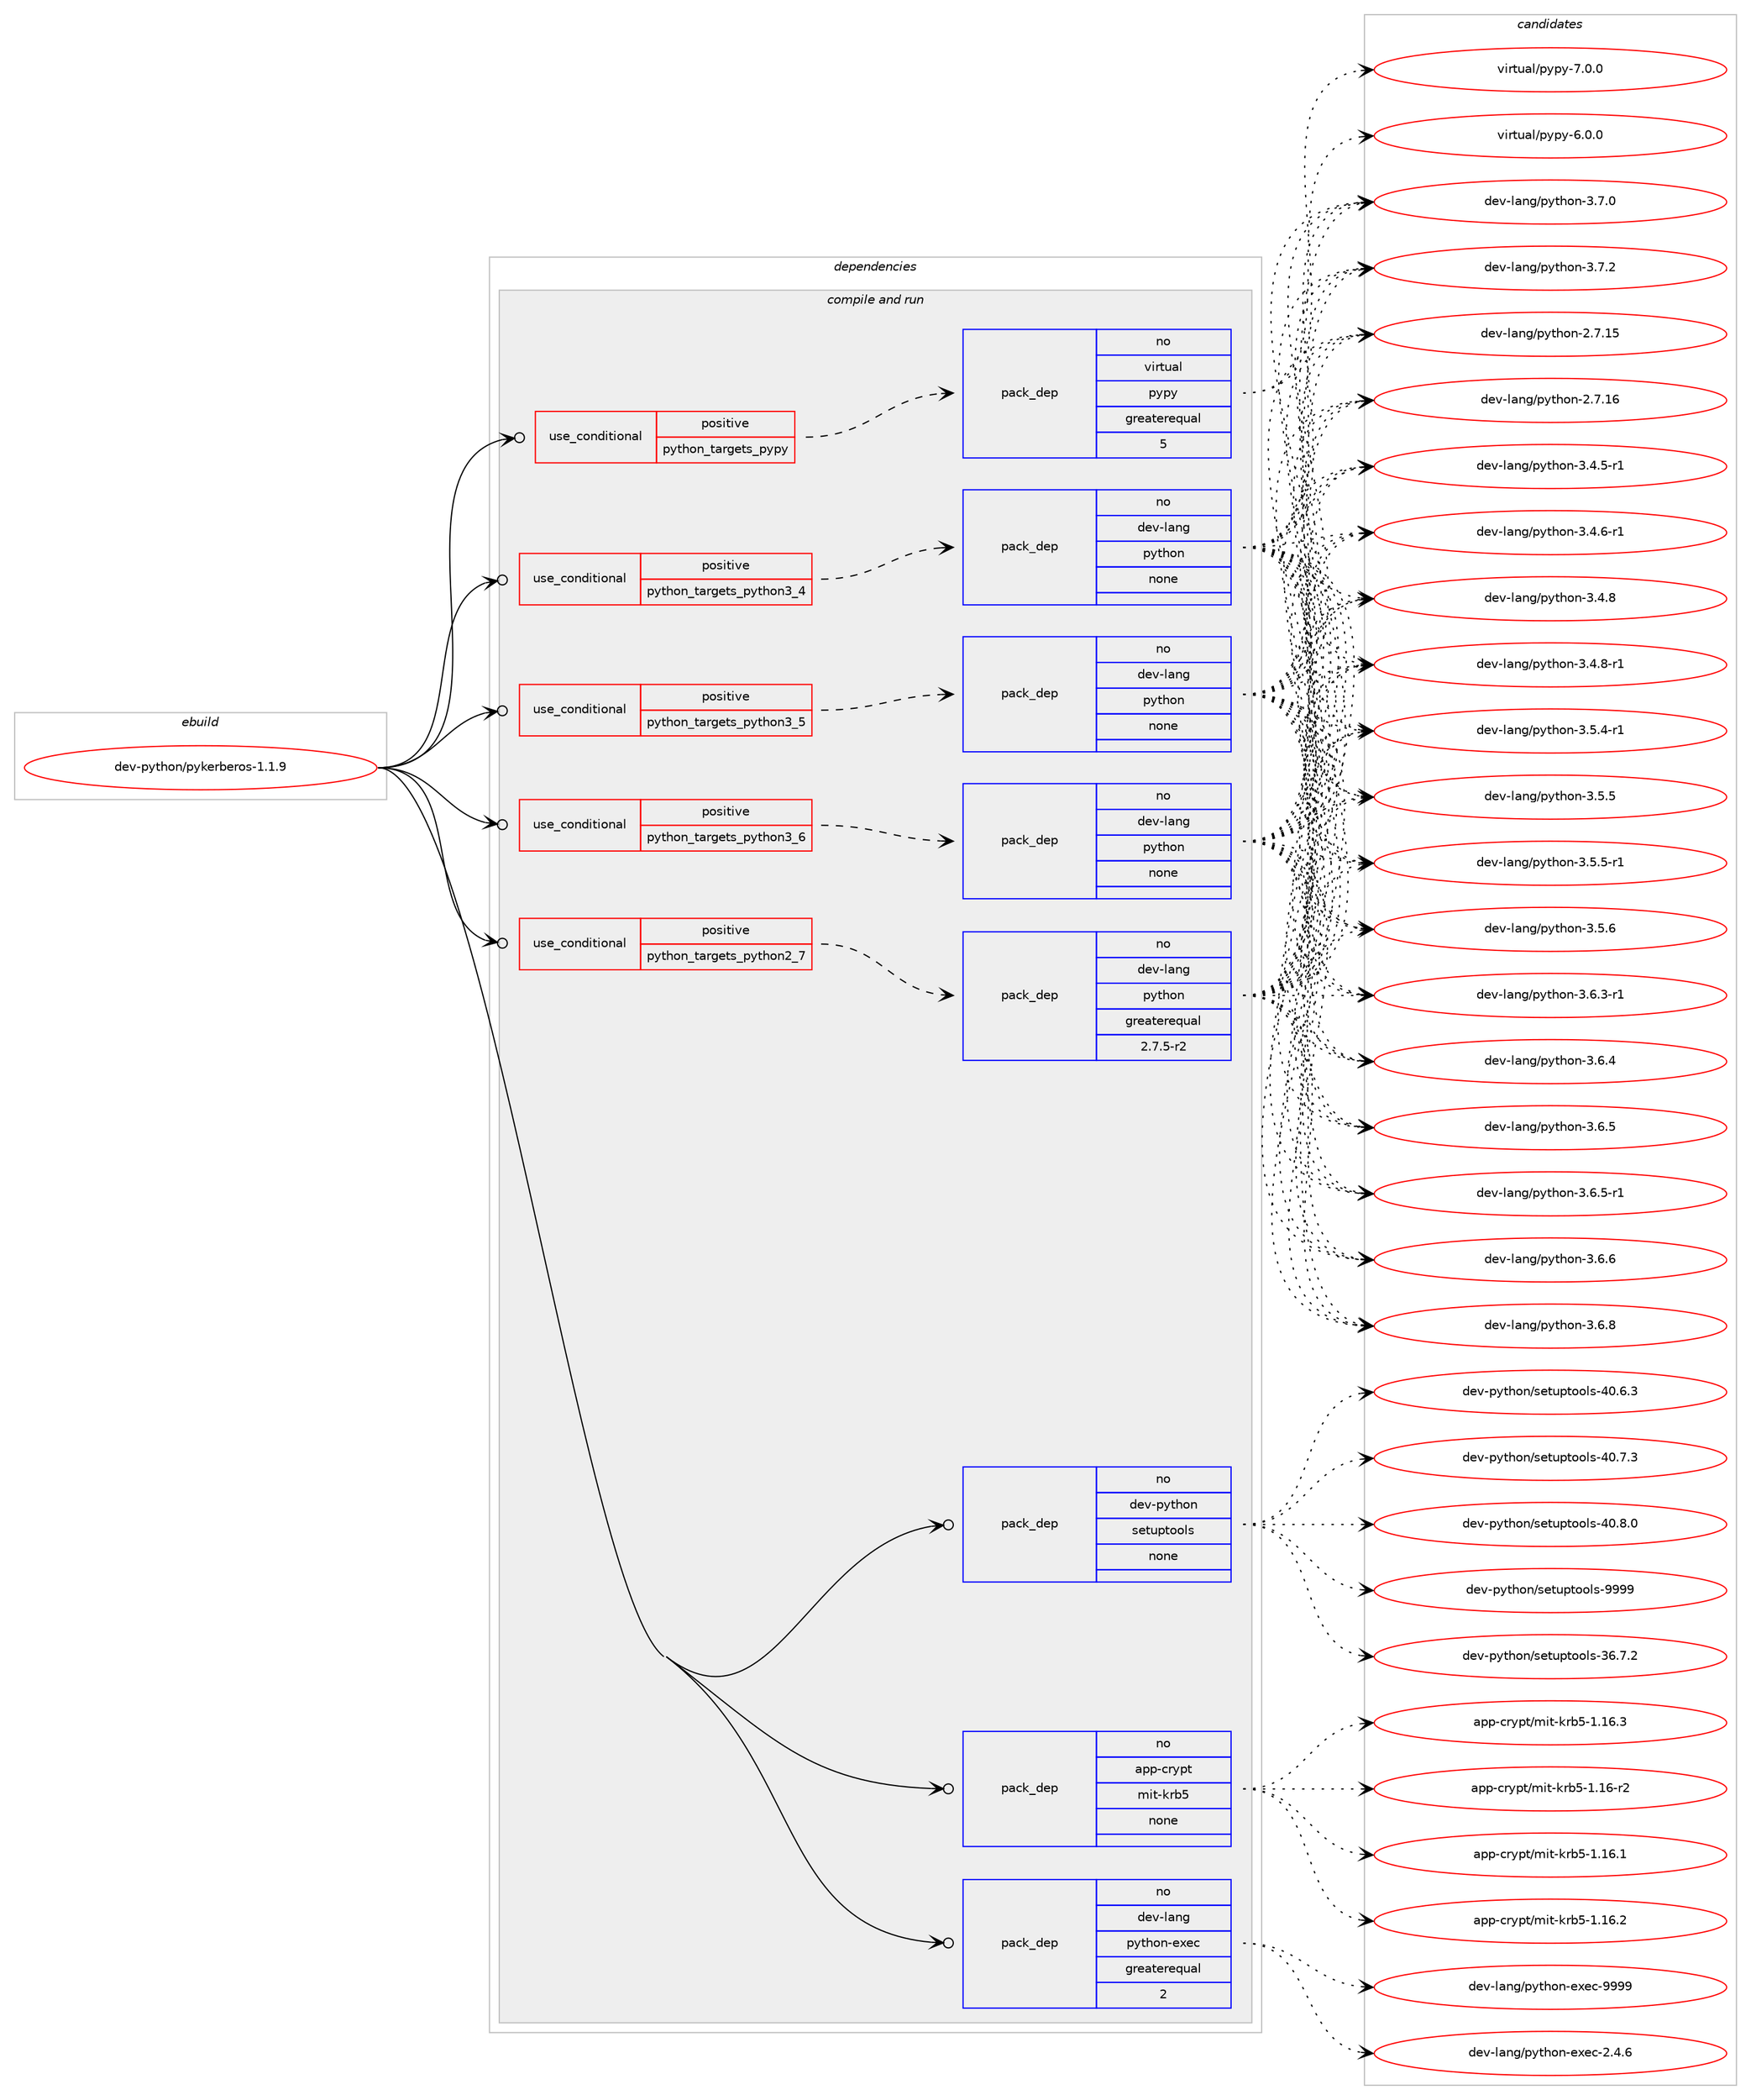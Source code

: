 digraph prolog {

# *************
# Graph options
# *************

newrank=true;
concentrate=true;
compound=true;
graph [rankdir=LR,fontname=Helvetica,fontsize=10,ranksep=1.5];#, ranksep=2.5, nodesep=0.2];
edge  [arrowhead=vee];
node  [fontname=Helvetica,fontsize=10];

# **********
# The ebuild
# **********

subgraph cluster_leftcol {
color=gray;
rank=same;
label=<<i>ebuild</i>>;
id [label="dev-python/pykerberos-1.1.9", color=red, width=4, href="../dev-python/pykerberos-1.1.9.svg"];
}

# ****************
# The dependencies
# ****************

subgraph cluster_midcol {
color=gray;
label=<<i>dependencies</i>>;
subgraph cluster_compile {
fillcolor="#eeeeee";
style=filled;
label=<<i>compile</i>>;
}
subgraph cluster_compileandrun {
fillcolor="#eeeeee";
style=filled;
label=<<i>compile and run</i>>;
subgraph cond381071 {
dependency1430106 [label=<<TABLE BORDER="0" CELLBORDER="1" CELLSPACING="0" CELLPADDING="4"><TR><TD ROWSPAN="3" CELLPADDING="10">use_conditional</TD></TR><TR><TD>positive</TD></TR><TR><TD>python_targets_pypy</TD></TR></TABLE>>, shape=none, color=red];
subgraph pack1025713 {
dependency1430107 [label=<<TABLE BORDER="0" CELLBORDER="1" CELLSPACING="0" CELLPADDING="4" WIDTH="220"><TR><TD ROWSPAN="6" CELLPADDING="30">pack_dep</TD></TR><TR><TD WIDTH="110">no</TD></TR><TR><TD>virtual</TD></TR><TR><TD>pypy</TD></TR><TR><TD>greaterequal</TD></TR><TR><TD>5</TD></TR></TABLE>>, shape=none, color=blue];
}
dependency1430106:e -> dependency1430107:w [weight=20,style="dashed",arrowhead="vee"];
}
id:e -> dependency1430106:w [weight=20,style="solid",arrowhead="odotvee"];
subgraph cond381072 {
dependency1430108 [label=<<TABLE BORDER="0" CELLBORDER="1" CELLSPACING="0" CELLPADDING="4"><TR><TD ROWSPAN="3" CELLPADDING="10">use_conditional</TD></TR><TR><TD>positive</TD></TR><TR><TD>python_targets_python2_7</TD></TR></TABLE>>, shape=none, color=red];
subgraph pack1025714 {
dependency1430109 [label=<<TABLE BORDER="0" CELLBORDER="1" CELLSPACING="0" CELLPADDING="4" WIDTH="220"><TR><TD ROWSPAN="6" CELLPADDING="30">pack_dep</TD></TR><TR><TD WIDTH="110">no</TD></TR><TR><TD>dev-lang</TD></TR><TR><TD>python</TD></TR><TR><TD>greaterequal</TD></TR><TR><TD>2.7.5-r2</TD></TR></TABLE>>, shape=none, color=blue];
}
dependency1430108:e -> dependency1430109:w [weight=20,style="dashed",arrowhead="vee"];
}
id:e -> dependency1430108:w [weight=20,style="solid",arrowhead="odotvee"];
subgraph cond381073 {
dependency1430110 [label=<<TABLE BORDER="0" CELLBORDER="1" CELLSPACING="0" CELLPADDING="4"><TR><TD ROWSPAN="3" CELLPADDING="10">use_conditional</TD></TR><TR><TD>positive</TD></TR><TR><TD>python_targets_python3_4</TD></TR></TABLE>>, shape=none, color=red];
subgraph pack1025715 {
dependency1430111 [label=<<TABLE BORDER="0" CELLBORDER="1" CELLSPACING="0" CELLPADDING="4" WIDTH="220"><TR><TD ROWSPAN="6" CELLPADDING="30">pack_dep</TD></TR><TR><TD WIDTH="110">no</TD></TR><TR><TD>dev-lang</TD></TR><TR><TD>python</TD></TR><TR><TD>none</TD></TR><TR><TD></TD></TR></TABLE>>, shape=none, color=blue];
}
dependency1430110:e -> dependency1430111:w [weight=20,style="dashed",arrowhead="vee"];
}
id:e -> dependency1430110:w [weight=20,style="solid",arrowhead="odotvee"];
subgraph cond381074 {
dependency1430112 [label=<<TABLE BORDER="0" CELLBORDER="1" CELLSPACING="0" CELLPADDING="4"><TR><TD ROWSPAN="3" CELLPADDING="10">use_conditional</TD></TR><TR><TD>positive</TD></TR><TR><TD>python_targets_python3_5</TD></TR></TABLE>>, shape=none, color=red];
subgraph pack1025716 {
dependency1430113 [label=<<TABLE BORDER="0" CELLBORDER="1" CELLSPACING="0" CELLPADDING="4" WIDTH="220"><TR><TD ROWSPAN="6" CELLPADDING="30">pack_dep</TD></TR><TR><TD WIDTH="110">no</TD></TR><TR><TD>dev-lang</TD></TR><TR><TD>python</TD></TR><TR><TD>none</TD></TR><TR><TD></TD></TR></TABLE>>, shape=none, color=blue];
}
dependency1430112:e -> dependency1430113:w [weight=20,style="dashed",arrowhead="vee"];
}
id:e -> dependency1430112:w [weight=20,style="solid",arrowhead="odotvee"];
subgraph cond381075 {
dependency1430114 [label=<<TABLE BORDER="0" CELLBORDER="1" CELLSPACING="0" CELLPADDING="4"><TR><TD ROWSPAN="3" CELLPADDING="10">use_conditional</TD></TR><TR><TD>positive</TD></TR><TR><TD>python_targets_python3_6</TD></TR></TABLE>>, shape=none, color=red];
subgraph pack1025717 {
dependency1430115 [label=<<TABLE BORDER="0" CELLBORDER="1" CELLSPACING="0" CELLPADDING="4" WIDTH="220"><TR><TD ROWSPAN="6" CELLPADDING="30">pack_dep</TD></TR><TR><TD WIDTH="110">no</TD></TR><TR><TD>dev-lang</TD></TR><TR><TD>python</TD></TR><TR><TD>none</TD></TR><TR><TD></TD></TR></TABLE>>, shape=none, color=blue];
}
dependency1430114:e -> dependency1430115:w [weight=20,style="dashed",arrowhead="vee"];
}
id:e -> dependency1430114:w [weight=20,style="solid",arrowhead="odotvee"];
subgraph pack1025718 {
dependency1430116 [label=<<TABLE BORDER="0" CELLBORDER="1" CELLSPACING="0" CELLPADDING="4" WIDTH="220"><TR><TD ROWSPAN="6" CELLPADDING="30">pack_dep</TD></TR><TR><TD WIDTH="110">no</TD></TR><TR><TD>app-crypt</TD></TR><TR><TD>mit-krb5</TD></TR><TR><TD>none</TD></TR><TR><TD></TD></TR></TABLE>>, shape=none, color=blue];
}
id:e -> dependency1430116:w [weight=20,style="solid",arrowhead="odotvee"];
subgraph pack1025719 {
dependency1430117 [label=<<TABLE BORDER="0" CELLBORDER="1" CELLSPACING="0" CELLPADDING="4" WIDTH="220"><TR><TD ROWSPAN="6" CELLPADDING="30">pack_dep</TD></TR><TR><TD WIDTH="110">no</TD></TR><TR><TD>dev-lang</TD></TR><TR><TD>python-exec</TD></TR><TR><TD>greaterequal</TD></TR><TR><TD>2</TD></TR></TABLE>>, shape=none, color=blue];
}
id:e -> dependency1430117:w [weight=20,style="solid",arrowhead="odotvee"];
subgraph pack1025720 {
dependency1430118 [label=<<TABLE BORDER="0" CELLBORDER="1" CELLSPACING="0" CELLPADDING="4" WIDTH="220"><TR><TD ROWSPAN="6" CELLPADDING="30">pack_dep</TD></TR><TR><TD WIDTH="110">no</TD></TR><TR><TD>dev-python</TD></TR><TR><TD>setuptools</TD></TR><TR><TD>none</TD></TR><TR><TD></TD></TR></TABLE>>, shape=none, color=blue];
}
id:e -> dependency1430118:w [weight=20,style="solid",arrowhead="odotvee"];
}
subgraph cluster_run {
fillcolor="#eeeeee";
style=filled;
label=<<i>run</i>>;
}
}

# **************
# The candidates
# **************

subgraph cluster_choices {
rank=same;
color=gray;
label=<<i>candidates</i>>;

subgraph choice1025713 {
color=black;
nodesep=1;
choice1181051141161179710847112121112121455446484648 [label="virtual/pypy-6.0.0", color=red, width=4,href="../virtual/pypy-6.0.0.svg"];
choice1181051141161179710847112121112121455546484648 [label="virtual/pypy-7.0.0", color=red, width=4,href="../virtual/pypy-7.0.0.svg"];
dependency1430107:e -> choice1181051141161179710847112121112121455446484648:w [style=dotted,weight="100"];
dependency1430107:e -> choice1181051141161179710847112121112121455546484648:w [style=dotted,weight="100"];
}
subgraph choice1025714 {
color=black;
nodesep=1;
choice10010111845108971101034711212111610411111045504655464953 [label="dev-lang/python-2.7.15", color=red, width=4,href="../dev-lang/python-2.7.15.svg"];
choice10010111845108971101034711212111610411111045504655464954 [label="dev-lang/python-2.7.16", color=red, width=4,href="../dev-lang/python-2.7.16.svg"];
choice1001011184510897110103471121211161041111104551465246534511449 [label="dev-lang/python-3.4.5-r1", color=red, width=4,href="../dev-lang/python-3.4.5-r1.svg"];
choice1001011184510897110103471121211161041111104551465246544511449 [label="dev-lang/python-3.4.6-r1", color=red, width=4,href="../dev-lang/python-3.4.6-r1.svg"];
choice100101118451089711010347112121116104111110455146524656 [label="dev-lang/python-3.4.8", color=red, width=4,href="../dev-lang/python-3.4.8.svg"];
choice1001011184510897110103471121211161041111104551465246564511449 [label="dev-lang/python-3.4.8-r1", color=red, width=4,href="../dev-lang/python-3.4.8-r1.svg"];
choice1001011184510897110103471121211161041111104551465346524511449 [label="dev-lang/python-3.5.4-r1", color=red, width=4,href="../dev-lang/python-3.5.4-r1.svg"];
choice100101118451089711010347112121116104111110455146534653 [label="dev-lang/python-3.5.5", color=red, width=4,href="../dev-lang/python-3.5.5.svg"];
choice1001011184510897110103471121211161041111104551465346534511449 [label="dev-lang/python-3.5.5-r1", color=red, width=4,href="../dev-lang/python-3.5.5-r1.svg"];
choice100101118451089711010347112121116104111110455146534654 [label="dev-lang/python-3.5.6", color=red, width=4,href="../dev-lang/python-3.5.6.svg"];
choice1001011184510897110103471121211161041111104551465446514511449 [label="dev-lang/python-3.6.3-r1", color=red, width=4,href="../dev-lang/python-3.6.3-r1.svg"];
choice100101118451089711010347112121116104111110455146544652 [label="dev-lang/python-3.6.4", color=red, width=4,href="../dev-lang/python-3.6.4.svg"];
choice100101118451089711010347112121116104111110455146544653 [label="dev-lang/python-3.6.5", color=red, width=4,href="../dev-lang/python-3.6.5.svg"];
choice1001011184510897110103471121211161041111104551465446534511449 [label="dev-lang/python-3.6.5-r1", color=red, width=4,href="../dev-lang/python-3.6.5-r1.svg"];
choice100101118451089711010347112121116104111110455146544654 [label="dev-lang/python-3.6.6", color=red, width=4,href="../dev-lang/python-3.6.6.svg"];
choice100101118451089711010347112121116104111110455146544656 [label="dev-lang/python-3.6.8", color=red, width=4,href="../dev-lang/python-3.6.8.svg"];
choice100101118451089711010347112121116104111110455146554648 [label="dev-lang/python-3.7.0", color=red, width=4,href="../dev-lang/python-3.7.0.svg"];
choice100101118451089711010347112121116104111110455146554650 [label="dev-lang/python-3.7.2", color=red, width=4,href="../dev-lang/python-3.7.2.svg"];
dependency1430109:e -> choice10010111845108971101034711212111610411111045504655464953:w [style=dotted,weight="100"];
dependency1430109:e -> choice10010111845108971101034711212111610411111045504655464954:w [style=dotted,weight="100"];
dependency1430109:e -> choice1001011184510897110103471121211161041111104551465246534511449:w [style=dotted,weight="100"];
dependency1430109:e -> choice1001011184510897110103471121211161041111104551465246544511449:w [style=dotted,weight="100"];
dependency1430109:e -> choice100101118451089711010347112121116104111110455146524656:w [style=dotted,weight="100"];
dependency1430109:e -> choice1001011184510897110103471121211161041111104551465246564511449:w [style=dotted,weight="100"];
dependency1430109:e -> choice1001011184510897110103471121211161041111104551465346524511449:w [style=dotted,weight="100"];
dependency1430109:e -> choice100101118451089711010347112121116104111110455146534653:w [style=dotted,weight="100"];
dependency1430109:e -> choice1001011184510897110103471121211161041111104551465346534511449:w [style=dotted,weight="100"];
dependency1430109:e -> choice100101118451089711010347112121116104111110455146534654:w [style=dotted,weight="100"];
dependency1430109:e -> choice1001011184510897110103471121211161041111104551465446514511449:w [style=dotted,weight="100"];
dependency1430109:e -> choice100101118451089711010347112121116104111110455146544652:w [style=dotted,weight="100"];
dependency1430109:e -> choice100101118451089711010347112121116104111110455146544653:w [style=dotted,weight="100"];
dependency1430109:e -> choice1001011184510897110103471121211161041111104551465446534511449:w [style=dotted,weight="100"];
dependency1430109:e -> choice100101118451089711010347112121116104111110455146544654:w [style=dotted,weight="100"];
dependency1430109:e -> choice100101118451089711010347112121116104111110455146544656:w [style=dotted,weight="100"];
dependency1430109:e -> choice100101118451089711010347112121116104111110455146554648:w [style=dotted,weight="100"];
dependency1430109:e -> choice100101118451089711010347112121116104111110455146554650:w [style=dotted,weight="100"];
}
subgraph choice1025715 {
color=black;
nodesep=1;
choice10010111845108971101034711212111610411111045504655464953 [label="dev-lang/python-2.7.15", color=red, width=4,href="../dev-lang/python-2.7.15.svg"];
choice10010111845108971101034711212111610411111045504655464954 [label="dev-lang/python-2.7.16", color=red, width=4,href="../dev-lang/python-2.7.16.svg"];
choice1001011184510897110103471121211161041111104551465246534511449 [label="dev-lang/python-3.4.5-r1", color=red, width=4,href="../dev-lang/python-3.4.5-r1.svg"];
choice1001011184510897110103471121211161041111104551465246544511449 [label="dev-lang/python-3.4.6-r1", color=red, width=4,href="../dev-lang/python-3.4.6-r1.svg"];
choice100101118451089711010347112121116104111110455146524656 [label="dev-lang/python-3.4.8", color=red, width=4,href="../dev-lang/python-3.4.8.svg"];
choice1001011184510897110103471121211161041111104551465246564511449 [label="dev-lang/python-3.4.8-r1", color=red, width=4,href="../dev-lang/python-3.4.8-r1.svg"];
choice1001011184510897110103471121211161041111104551465346524511449 [label="dev-lang/python-3.5.4-r1", color=red, width=4,href="../dev-lang/python-3.5.4-r1.svg"];
choice100101118451089711010347112121116104111110455146534653 [label="dev-lang/python-3.5.5", color=red, width=4,href="../dev-lang/python-3.5.5.svg"];
choice1001011184510897110103471121211161041111104551465346534511449 [label="dev-lang/python-3.5.5-r1", color=red, width=4,href="../dev-lang/python-3.5.5-r1.svg"];
choice100101118451089711010347112121116104111110455146534654 [label="dev-lang/python-3.5.6", color=red, width=4,href="../dev-lang/python-3.5.6.svg"];
choice1001011184510897110103471121211161041111104551465446514511449 [label="dev-lang/python-3.6.3-r1", color=red, width=4,href="../dev-lang/python-3.6.3-r1.svg"];
choice100101118451089711010347112121116104111110455146544652 [label="dev-lang/python-3.6.4", color=red, width=4,href="../dev-lang/python-3.6.4.svg"];
choice100101118451089711010347112121116104111110455146544653 [label="dev-lang/python-3.6.5", color=red, width=4,href="../dev-lang/python-3.6.5.svg"];
choice1001011184510897110103471121211161041111104551465446534511449 [label="dev-lang/python-3.6.5-r1", color=red, width=4,href="../dev-lang/python-3.6.5-r1.svg"];
choice100101118451089711010347112121116104111110455146544654 [label="dev-lang/python-3.6.6", color=red, width=4,href="../dev-lang/python-3.6.6.svg"];
choice100101118451089711010347112121116104111110455146544656 [label="dev-lang/python-3.6.8", color=red, width=4,href="../dev-lang/python-3.6.8.svg"];
choice100101118451089711010347112121116104111110455146554648 [label="dev-lang/python-3.7.0", color=red, width=4,href="../dev-lang/python-3.7.0.svg"];
choice100101118451089711010347112121116104111110455146554650 [label="dev-lang/python-3.7.2", color=red, width=4,href="../dev-lang/python-3.7.2.svg"];
dependency1430111:e -> choice10010111845108971101034711212111610411111045504655464953:w [style=dotted,weight="100"];
dependency1430111:e -> choice10010111845108971101034711212111610411111045504655464954:w [style=dotted,weight="100"];
dependency1430111:e -> choice1001011184510897110103471121211161041111104551465246534511449:w [style=dotted,weight="100"];
dependency1430111:e -> choice1001011184510897110103471121211161041111104551465246544511449:w [style=dotted,weight="100"];
dependency1430111:e -> choice100101118451089711010347112121116104111110455146524656:w [style=dotted,weight="100"];
dependency1430111:e -> choice1001011184510897110103471121211161041111104551465246564511449:w [style=dotted,weight="100"];
dependency1430111:e -> choice1001011184510897110103471121211161041111104551465346524511449:w [style=dotted,weight="100"];
dependency1430111:e -> choice100101118451089711010347112121116104111110455146534653:w [style=dotted,weight="100"];
dependency1430111:e -> choice1001011184510897110103471121211161041111104551465346534511449:w [style=dotted,weight="100"];
dependency1430111:e -> choice100101118451089711010347112121116104111110455146534654:w [style=dotted,weight="100"];
dependency1430111:e -> choice1001011184510897110103471121211161041111104551465446514511449:w [style=dotted,weight="100"];
dependency1430111:e -> choice100101118451089711010347112121116104111110455146544652:w [style=dotted,weight="100"];
dependency1430111:e -> choice100101118451089711010347112121116104111110455146544653:w [style=dotted,weight="100"];
dependency1430111:e -> choice1001011184510897110103471121211161041111104551465446534511449:w [style=dotted,weight="100"];
dependency1430111:e -> choice100101118451089711010347112121116104111110455146544654:w [style=dotted,weight="100"];
dependency1430111:e -> choice100101118451089711010347112121116104111110455146544656:w [style=dotted,weight="100"];
dependency1430111:e -> choice100101118451089711010347112121116104111110455146554648:w [style=dotted,weight="100"];
dependency1430111:e -> choice100101118451089711010347112121116104111110455146554650:w [style=dotted,weight="100"];
}
subgraph choice1025716 {
color=black;
nodesep=1;
choice10010111845108971101034711212111610411111045504655464953 [label="dev-lang/python-2.7.15", color=red, width=4,href="../dev-lang/python-2.7.15.svg"];
choice10010111845108971101034711212111610411111045504655464954 [label="dev-lang/python-2.7.16", color=red, width=4,href="../dev-lang/python-2.7.16.svg"];
choice1001011184510897110103471121211161041111104551465246534511449 [label="dev-lang/python-3.4.5-r1", color=red, width=4,href="../dev-lang/python-3.4.5-r1.svg"];
choice1001011184510897110103471121211161041111104551465246544511449 [label="dev-lang/python-3.4.6-r1", color=red, width=4,href="../dev-lang/python-3.4.6-r1.svg"];
choice100101118451089711010347112121116104111110455146524656 [label="dev-lang/python-3.4.8", color=red, width=4,href="../dev-lang/python-3.4.8.svg"];
choice1001011184510897110103471121211161041111104551465246564511449 [label="dev-lang/python-3.4.8-r1", color=red, width=4,href="../dev-lang/python-3.4.8-r1.svg"];
choice1001011184510897110103471121211161041111104551465346524511449 [label="dev-lang/python-3.5.4-r1", color=red, width=4,href="../dev-lang/python-3.5.4-r1.svg"];
choice100101118451089711010347112121116104111110455146534653 [label="dev-lang/python-3.5.5", color=red, width=4,href="../dev-lang/python-3.5.5.svg"];
choice1001011184510897110103471121211161041111104551465346534511449 [label="dev-lang/python-3.5.5-r1", color=red, width=4,href="../dev-lang/python-3.5.5-r1.svg"];
choice100101118451089711010347112121116104111110455146534654 [label="dev-lang/python-3.5.6", color=red, width=4,href="../dev-lang/python-3.5.6.svg"];
choice1001011184510897110103471121211161041111104551465446514511449 [label="dev-lang/python-3.6.3-r1", color=red, width=4,href="../dev-lang/python-3.6.3-r1.svg"];
choice100101118451089711010347112121116104111110455146544652 [label="dev-lang/python-3.6.4", color=red, width=4,href="../dev-lang/python-3.6.4.svg"];
choice100101118451089711010347112121116104111110455146544653 [label="dev-lang/python-3.6.5", color=red, width=4,href="../dev-lang/python-3.6.5.svg"];
choice1001011184510897110103471121211161041111104551465446534511449 [label="dev-lang/python-3.6.5-r1", color=red, width=4,href="../dev-lang/python-3.6.5-r1.svg"];
choice100101118451089711010347112121116104111110455146544654 [label="dev-lang/python-3.6.6", color=red, width=4,href="../dev-lang/python-3.6.6.svg"];
choice100101118451089711010347112121116104111110455146544656 [label="dev-lang/python-3.6.8", color=red, width=4,href="../dev-lang/python-3.6.8.svg"];
choice100101118451089711010347112121116104111110455146554648 [label="dev-lang/python-3.7.0", color=red, width=4,href="../dev-lang/python-3.7.0.svg"];
choice100101118451089711010347112121116104111110455146554650 [label="dev-lang/python-3.7.2", color=red, width=4,href="../dev-lang/python-3.7.2.svg"];
dependency1430113:e -> choice10010111845108971101034711212111610411111045504655464953:w [style=dotted,weight="100"];
dependency1430113:e -> choice10010111845108971101034711212111610411111045504655464954:w [style=dotted,weight="100"];
dependency1430113:e -> choice1001011184510897110103471121211161041111104551465246534511449:w [style=dotted,weight="100"];
dependency1430113:e -> choice1001011184510897110103471121211161041111104551465246544511449:w [style=dotted,weight="100"];
dependency1430113:e -> choice100101118451089711010347112121116104111110455146524656:w [style=dotted,weight="100"];
dependency1430113:e -> choice1001011184510897110103471121211161041111104551465246564511449:w [style=dotted,weight="100"];
dependency1430113:e -> choice1001011184510897110103471121211161041111104551465346524511449:w [style=dotted,weight="100"];
dependency1430113:e -> choice100101118451089711010347112121116104111110455146534653:w [style=dotted,weight="100"];
dependency1430113:e -> choice1001011184510897110103471121211161041111104551465346534511449:w [style=dotted,weight="100"];
dependency1430113:e -> choice100101118451089711010347112121116104111110455146534654:w [style=dotted,weight="100"];
dependency1430113:e -> choice1001011184510897110103471121211161041111104551465446514511449:w [style=dotted,weight="100"];
dependency1430113:e -> choice100101118451089711010347112121116104111110455146544652:w [style=dotted,weight="100"];
dependency1430113:e -> choice100101118451089711010347112121116104111110455146544653:w [style=dotted,weight="100"];
dependency1430113:e -> choice1001011184510897110103471121211161041111104551465446534511449:w [style=dotted,weight="100"];
dependency1430113:e -> choice100101118451089711010347112121116104111110455146544654:w [style=dotted,weight="100"];
dependency1430113:e -> choice100101118451089711010347112121116104111110455146544656:w [style=dotted,weight="100"];
dependency1430113:e -> choice100101118451089711010347112121116104111110455146554648:w [style=dotted,weight="100"];
dependency1430113:e -> choice100101118451089711010347112121116104111110455146554650:w [style=dotted,weight="100"];
}
subgraph choice1025717 {
color=black;
nodesep=1;
choice10010111845108971101034711212111610411111045504655464953 [label="dev-lang/python-2.7.15", color=red, width=4,href="../dev-lang/python-2.7.15.svg"];
choice10010111845108971101034711212111610411111045504655464954 [label="dev-lang/python-2.7.16", color=red, width=4,href="../dev-lang/python-2.7.16.svg"];
choice1001011184510897110103471121211161041111104551465246534511449 [label="dev-lang/python-3.4.5-r1", color=red, width=4,href="../dev-lang/python-3.4.5-r1.svg"];
choice1001011184510897110103471121211161041111104551465246544511449 [label="dev-lang/python-3.4.6-r1", color=red, width=4,href="../dev-lang/python-3.4.6-r1.svg"];
choice100101118451089711010347112121116104111110455146524656 [label="dev-lang/python-3.4.8", color=red, width=4,href="../dev-lang/python-3.4.8.svg"];
choice1001011184510897110103471121211161041111104551465246564511449 [label="dev-lang/python-3.4.8-r1", color=red, width=4,href="../dev-lang/python-3.4.8-r1.svg"];
choice1001011184510897110103471121211161041111104551465346524511449 [label="dev-lang/python-3.5.4-r1", color=red, width=4,href="../dev-lang/python-3.5.4-r1.svg"];
choice100101118451089711010347112121116104111110455146534653 [label="dev-lang/python-3.5.5", color=red, width=4,href="../dev-lang/python-3.5.5.svg"];
choice1001011184510897110103471121211161041111104551465346534511449 [label="dev-lang/python-3.5.5-r1", color=red, width=4,href="../dev-lang/python-3.5.5-r1.svg"];
choice100101118451089711010347112121116104111110455146534654 [label="dev-lang/python-3.5.6", color=red, width=4,href="../dev-lang/python-3.5.6.svg"];
choice1001011184510897110103471121211161041111104551465446514511449 [label="dev-lang/python-3.6.3-r1", color=red, width=4,href="../dev-lang/python-3.6.3-r1.svg"];
choice100101118451089711010347112121116104111110455146544652 [label="dev-lang/python-3.6.4", color=red, width=4,href="../dev-lang/python-3.6.4.svg"];
choice100101118451089711010347112121116104111110455146544653 [label="dev-lang/python-3.6.5", color=red, width=4,href="../dev-lang/python-3.6.5.svg"];
choice1001011184510897110103471121211161041111104551465446534511449 [label="dev-lang/python-3.6.5-r1", color=red, width=4,href="../dev-lang/python-3.6.5-r1.svg"];
choice100101118451089711010347112121116104111110455146544654 [label="dev-lang/python-3.6.6", color=red, width=4,href="../dev-lang/python-3.6.6.svg"];
choice100101118451089711010347112121116104111110455146544656 [label="dev-lang/python-3.6.8", color=red, width=4,href="../dev-lang/python-3.6.8.svg"];
choice100101118451089711010347112121116104111110455146554648 [label="dev-lang/python-3.7.0", color=red, width=4,href="../dev-lang/python-3.7.0.svg"];
choice100101118451089711010347112121116104111110455146554650 [label="dev-lang/python-3.7.2", color=red, width=4,href="../dev-lang/python-3.7.2.svg"];
dependency1430115:e -> choice10010111845108971101034711212111610411111045504655464953:w [style=dotted,weight="100"];
dependency1430115:e -> choice10010111845108971101034711212111610411111045504655464954:w [style=dotted,weight="100"];
dependency1430115:e -> choice1001011184510897110103471121211161041111104551465246534511449:w [style=dotted,weight="100"];
dependency1430115:e -> choice1001011184510897110103471121211161041111104551465246544511449:w [style=dotted,weight="100"];
dependency1430115:e -> choice100101118451089711010347112121116104111110455146524656:w [style=dotted,weight="100"];
dependency1430115:e -> choice1001011184510897110103471121211161041111104551465246564511449:w [style=dotted,weight="100"];
dependency1430115:e -> choice1001011184510897110103471121211161041111104551465346524511449:w [style=dotted,weight="100"];
dependency1430115:e -> choice100101118451089711010347112121116104111110455146534653:w [style=dotted,weight="100"];
dependency1430115:e -> choice1001011184510897110103471121211161041111104551465346534511449:w [style=dotted,weight="100"];
dependency1430115:e -> choice100101118451089711010347112121116104111110455146534654:w [style=dotted,weight="100"];
dependency1430115:e -> choice1001011184510897110103471121211161041111104551465446514511449:w [style=dotted,weight="100"];
dependency1430115:e -> choice100101118451089711010347112121116104111110455146544652:w [style=dotted,weight="100"];
dependency1430115:e -> choice100101118451089711010347112121116104111110455146544653:w [style=dotted,weight="100"];
dependency1430115:e -> choice1001011184510897110103471121211161041111104551465446534511449:w [style=dotted,weight="100"];
dependency1430115:e -> choice100101118451089711010347112121116104111110455146544654:w [style=dotted,weight="100"];
dependency1430115:e -> choice100101118451089711010347112121116104111110455146544656:w [style=dotted,weight="100"];
dependency1430115:e -> choice100101118451089711010347112121116104111110455146554648:w [style=dotted,weight="100"];
dependency1430115:e -> choice100101118451089711010347112121116104111110455146554650:w [style=dotted,weight="100"];
}
subgraph choice1025718 {
color=black;
nodesep=1;
choice9711211245991141211121164710910511645107114985345494649544511450 [label="app-crypt/mit-krb5-1.16-r2", color=red, width=4,href="../app-crypt/mit-krb5-1.16-r2.svg"];
choice9711211245991141211121164710910511645107114985345494649544649 [label="app-crypt/mit-krb5-1.16.1", color=red, width=4,href="../app-crypt/mit-krb5-1.16.1.svg"];
choice9711211245991141211121164710910511645107114985345494649544650 [label="app-crypt/mit-krb5-1.16.2", color=red, width=4,href="../app-crypt/mit-krb5-1.16.2.svg"];
choice9711211245991141211121164710910511645107114985345494649544651 [label="app-crypt/mit-krb5-1.16.3", color=red, width=4,href="../app-crypt/mit-krb5-1.16.3.svg"];
dependency1430116:e -> choice9711211245991141211121164710910511645107114985345494649544511450:w [style=dotted,weight="100"];
dependency1430116:e -> choice9711211245991141211121164710910511645107114985345494649544649:w [style=dotted,weight="100"];
dependency1430116:e -> choice9711211245991141211121164710910511645107114985345494649544650:w [style=dotted,weight="100"];
dependency1430116:e -> choice9711211245991141211121164710910511645107114985345494649544651:w [style=dotted,weight="100"];
}
subgraph choice1025719 {
color=black;
nodesep=1;
choice1001011184510897110103471121211161041111104510112010199455046524654 [label="dev-lang/python-exec-2.4.6", color=red, width=4,href="../dev-lang/python-exec-2.4.6.svg"];
choice10010111845108971101034711212111610411111045101120101994557575757 [label="dev-lang/python-exec-9999", color=red, width=4,href="../dev-lang/python-exec-9999.svg"];
dependency1430117:e -> choice1001011184510897110103471121211161041111104510112010199455046524654:w [style=dotted,weight="100"];
dependency1430117:e -> choice10010111845108971101034711212111610411111045101120101994557575757:w [style=dotted,weight="100"];
}
subgraph choice1025720 {
color=black;
nodesep=1;
choice100101118451121211161041111104711510111611711211611111110811545515446554650 [label="dev-python/setuptools-36.7.2", color=red, width=4,href="../dev-python/setuptools-36.7.2.svg"];
choice100101118451121211161041111104711510111611711211611111110811545524846544651 [label="dev-python/setuptools-40.6.3", color=red, width=4,href="../dev-python/setuptools-40.6.3.svg"];
choice100101118451121211161041111104711510111611711211611111110811545524846554651 [label="dev-python/setuptools-40.7.3", color=red, width=4,href="../dev-python/setuptools-40.7.3.svg"];
choice100101118451121211161041111104711510111611711211611111110811545524846564648 [label="dev-python/setuptools-40.8.0", color=red, width=4,href="../dev-python/setuptools-40.8.0.svg"];
choice10010111845112121116104111110471151011161171121161111111081154557575757 [label="dev-python/setuptools-9999", color=red, width=4,href="../dev-python/setuptools-9999.svg"];
dependency1430118:e -> choice100101118451121211161041111104711510111611711211611111110811545515446554650:w [style=dotted,weight="100"];
dependency1430118:e -> choice100101118451121211161041111104711510111611711211611111110811545524846544651:w [style=dotted,weight="100"];
dependency1430118:e -> choice100101118451121211161041111104711510111611711211611111110811545524846554651:w [style=dotted,weight="100"];
dependency1430118:e -> choice100101118451121211161041111104711510111611711211611111110811545524846564648:w [style=dotted,weight="100"];
dependency1430118:e -> choice10010111845112121116104111110471151011161171121161111111081154557575757:w [style=dotted,weight="100"];
}
}

}
